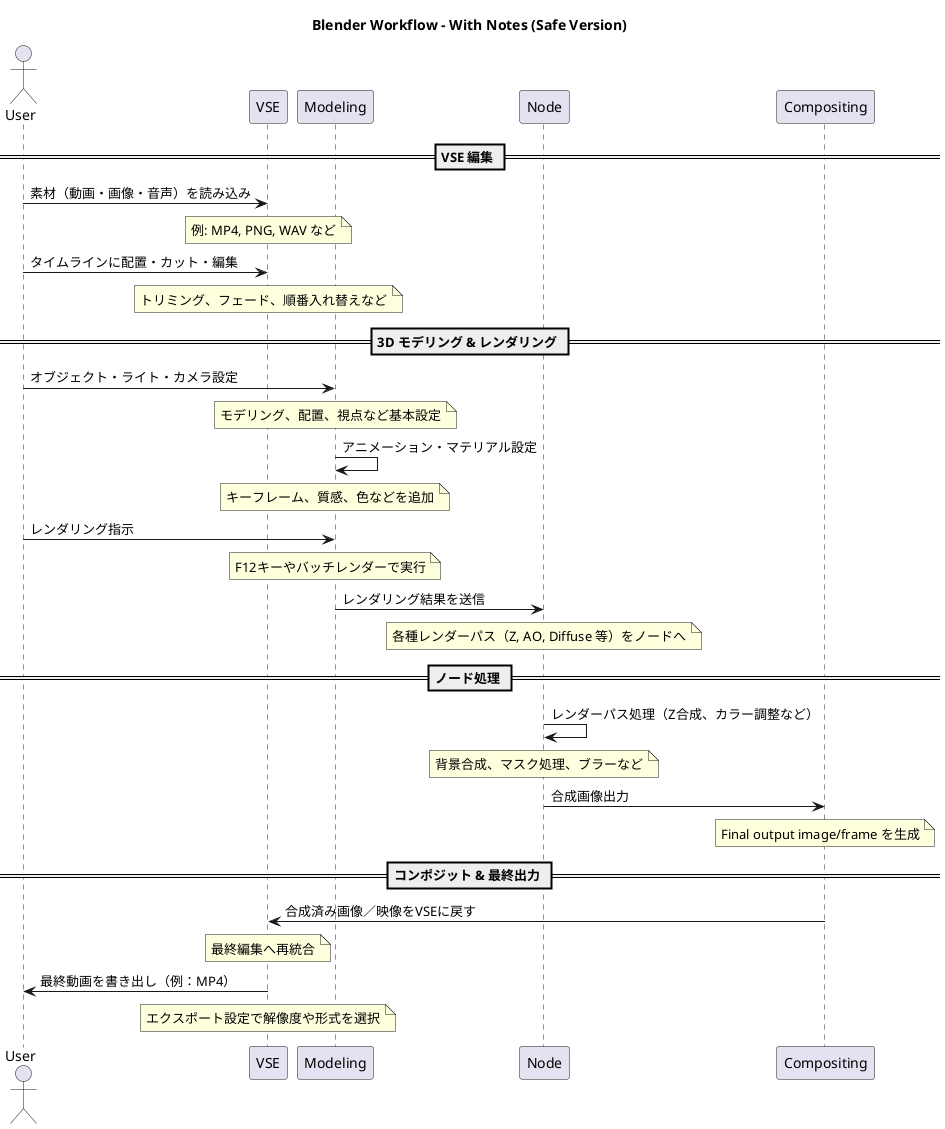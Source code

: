@startuml
title Blender Workflow - With Notes (Safe Version)

actor User
participant VSE
participant Modeling
participant Node
participant Compositing

== VSE 編集 ==

User -> VSE : 素材（動画・画像・音声）を読み込み
note over VSE
例: MP4, PNG, WAV など
end note

User -> VSE : タイムラインに配置・カット・編集
note over VSE
トリミング、フェード、順番入れ替えなど
end note

== 3D モデリング & レンダリング ==

User -> Modeling : オブジェクト・ライト・カメラ設定
note over Modeling
モデリング、配置、視点など基本設定
end note

Modeling -> Modeling : アニメーション・マテリアル設定
note over Modeling
キーフレーム、質感、色などを追加
end note

User -> Modeling : レンダリング指示
note over Modeling
F12キーやバッチレンダーで実行
end note

Modeling -> Node : レンダリング結果を送信
note over Node
各種レンダーパス（Z, AO, Diffuse 等）をノードへ
end note

== ノード処理 ==

Node -> Node : レンダーパス処理（Z合成、カラー調整など）
note over Node
背景合成、マスク処理、ブラーなど
end note

Node -> Compositing : 合成画像出力
note over Compositing
Final output image/frame を生成
end note

== コンポジット & 最終出力 ==

Compositing -> VSE : 合成済み画像／映像をVSEに戻す
note over VSE
最終編集へ再統合
end note

VSE -> User : 最終動画を書き出し（例：MP4）
note over VSE
エクスポート設定で解像度や形式を選択
end note

@enduml